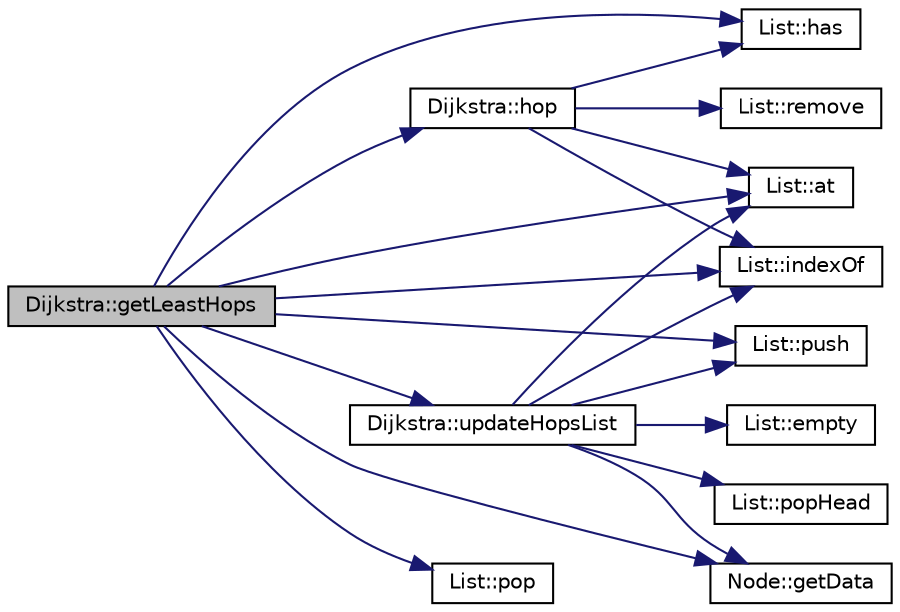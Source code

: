 digraph "Dijkstra::getLeastHops"
{
  edge [fontname="Helvetica",fontsize="10",labelfontname="Helvetica",labelfontsize="10"];
  node [fontname="Helvetica",fontsize="10",shape=record];
  rankdir="LR";
  Node1 [label="Dijkstra::getLeastHops",height=0.2,width=0.4,color="black", fillcolor="grey75", style="filled", fontcolor="black"];
  Node1 -> Node2 [color="midnightblue",fontsize="10",style="solid",fontname="Helvetica"];
  Node2 [label="List::has",height=0.2,width=0.4,color="black", fillcolor="white", style="filled",URL="$class_list.html#a1af3f7dea5bb7e693675795312256f71"];
  Node1 -> Node3 [color="midnightblue",fontsize="10",style="solid",fontname="Helvetica"];
  Node3 [label="List::at",height=0.2,width=0.4,color="black", fillcolor="white", style="filled",URL="$class_list.html#ab96ccb71dbe8292d4a4e64c73fb03ff0"];
  Node1 -> Node4 [color="midnightblue",fontsize="10",style="solid",fontname="Helvetica"];
  Node4 [label="List::push",height=0.2,width=0.4,color="black", fillcolor="white", style="filled",URL="$class_list.html#a7aedb99ebfb318e7e847ab80a1c0207c"];
  Node1 -> Node5 [color="midnightblue",fontsize="10",style="solid",fontname="Helvetica"];
  Node5 [label="Dijkstra::updateHopsList",height=0.2,width=0.4,color="black", fillcolor="white", style="filled",URL="$class_dijkstra.html#abc9a269f8d4d0effa15b86b3d8a5a8c5"];
  Node5 -> Node3 [color="midnightblue",fontsize="10",style="solid",fontname="Helvetica"];
  Node5 -> Node6 [color="midnightblue",fontsize="10",style="solid",fontname="Helvetica"];
  Node6 [label="List::indexOf",height=0.2,width=0.4,color="black", fillcolor="white", style="filled",URL="$class_list.html#a94c0b5278992ef8d6830a14732157440"];
  Node5 -> Node4 [color="midnightblue",fontsize="10",style="solid",fontname="Helvetica"];
  Node5 -> Node7 [color="midnightblue",fontsize="10",style="solid",fontname="Helvetica"];
  Node7 [label="List::empty",height=0.2,width=0.4,color="black", fillcolor="white", style="filled",URL="$class_list.html#a34bb861c7093434bc48473a20cf7b157"];
  Node5 -> Node8 [color="midnightblue",fontsize="10",style="solid",fontname="Helvetica"];
  Node8 [label="List::popHead",height=0.2,width=0.4,color="black", fillcolor="white", style="filled",URL="$class_list.html#ae216f7a997b0c9fc0e1d89f241b9f5b2"];
  Node5 -> Node9 [color="midnightblue",fontsize="10",style="solid",fontname="Helvetica"];
  Node9 [label="Node::getData",height=0.2,width=0.4,color="black", fillcolor="white", style="filled",URL="$class_node.html#a0c3315ee2e897e2a6e1c24aeca20aeb9"];
  Node1 -> Node10 [color="midnightblue",fontsize="10",style="solid",fontname="Helvetica"];
  Node10 [label="Dijkstra::hop",height=0.2,width=0.4,color="black", fillcolor="white", style="filled",URL="$class_dijkstra.html#ab25823d21e465e4d762c006bf4bb8da7"];
  Node10 -> Node11 [color="midnightblue",fontsize="10",style="solid",fontname="Helvetica"];
  Node11 [label="List::remove",height=0.2,width=0.4,color="black", fillcolor="white", style="filled",URL="$class_list.html#a104d8a6b2b3f64149acb31c2e3073bed"];
  Node10 -> Node3 [color="midnightblue",fontsize="10",style="solid",fontname="Helvetica"];
  Node10 -> Node2 [color="midnightblue",fontsize="10",style="solid",fontname="Helvetica"];
  Node10 -> Node6 [color="midnightblue",fontsize="10",style="solid",fontname="Helvetica"];
  Node1 -> Node6 [color="midnightblue",fontsize="10",style="solid",fontname="Helvetica"];
  Node1 -> Node12 [color="midnightblue",fontsize="10",style="solid",fontname="Helvetica"];
  Node12 [label="List::pop",height=0.2,width=0.4,color="black", fillcolor="white", style="filled",URL="$class_list.html#a985cb6f2b506e9d30e8fa59b39d44efd"];
  Node1 -> Node9 [color="midnightblue",fontsize="10",style="solid",fontname="Helvetica"];
}
